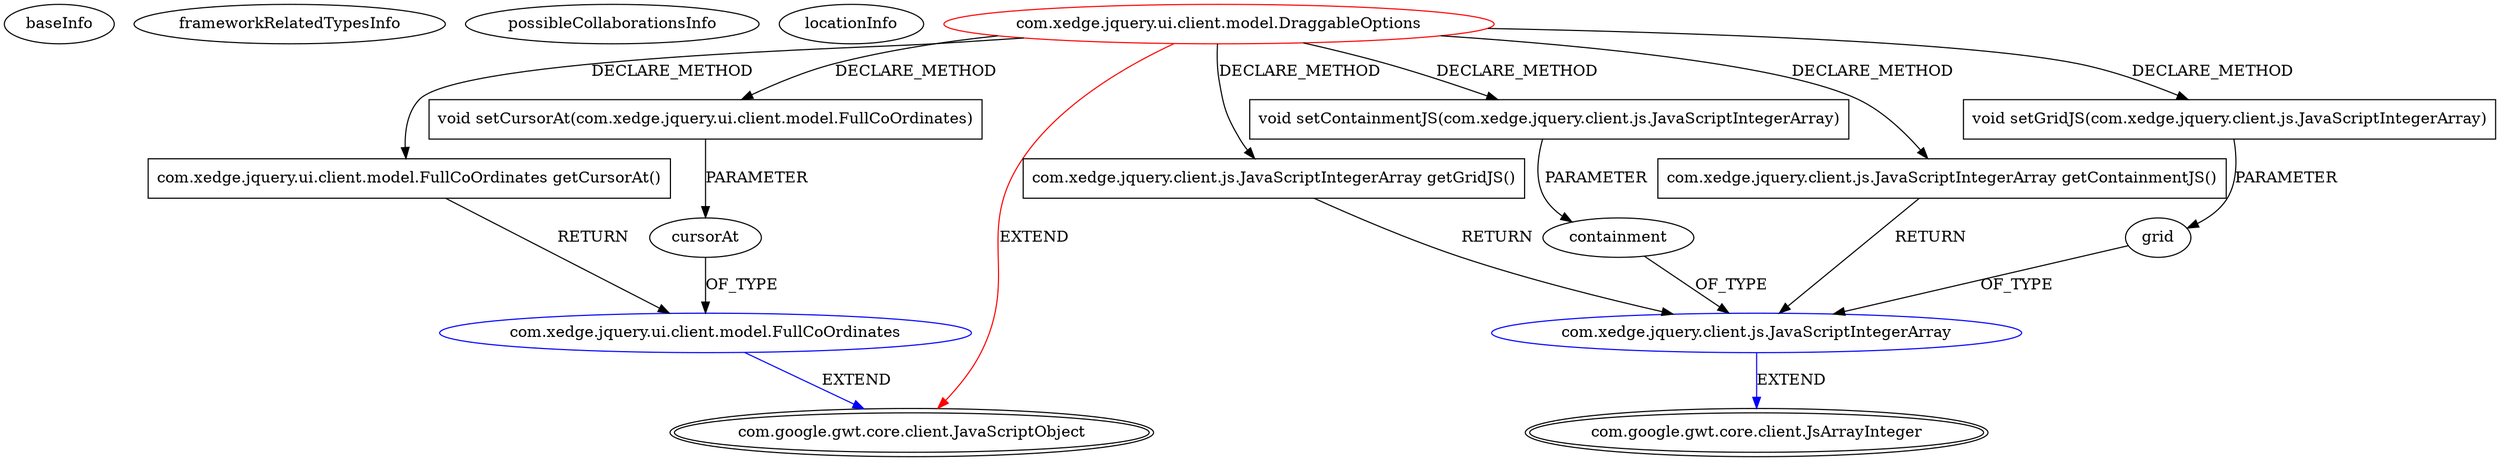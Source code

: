 digraph {
baseInfo[graphId=987,category="extension_graph",isAnonymous=false,possibleRelation=true]
frameworkRelatedTypesInfo[0="com.google.gwt.core.client.JavaScriptObject"]
possibleCollaborationsInfo[0="987~CLIENT_METHOD_DECLARATION-PARAMETER_DECLARATION-CLIENT_METHOD_DECLARATION-RETURN_TYPE-~com.google.gwt.core.client.JavaScriptObject ~com.google.gwt.core.client.JavaScriptObject ~false~false",1="987~CLIENT_METHOD_DECLARATION-RETURN_TYPE-CLIENT_METHOD_DECLARATION-PARAMETER_DECLARATION-CLIENT_METHOD_DECLARATION-RETURN_TYPE-CLIENT_METHOD_DECLARATION-PARAMETER_DECLARATION-~com.google.gwt.core.client.JavaScriptObject ~com.google.gwt.core.client.JsArrayInteger ~false~false"]
locationInfo[projectName="brychcy-gwt-jquery",filePath="/brychcy-gwt-jquery/gwt-jquery-master/src/com/xedge/jquery/ui/client/model/DraggableOptions.java",contextSignature="DraggableOptions",graphId="987"]
0[label="com.xedge.jquery.ui.client.model.DraggableOptions",vertexType="ROOT_CLIENT_CLASS_DECLARATION",isFrameworkType=false,color=red]
1[label="com.google.gwt.core.client.JavaScriptObject",vertexType="FRAMEWORK_CLASS_TYPE",isFrameworkType=true,peripheries=2]
26[label="void setContainmentJS(com.xedge.jquery.client.js.JavaScriptIntegerArray)",vertexType="CLIENT_METHOD_DECLARATION",isFrameworkType=false,shape=box]
27[label="containment",vertexType="PARAMETER_DECLARATION",isFrameworkType=false]
28[label="com.xedge.jquery.client.js.JavaScriptIntegerArray",vertexType="REFERENCE_CLIENT_CLASS_DECLARATION",isFrameworkType=false,color=blue]
29[label="com.google.gwt.core.client.JsArrayInteger",vertexType="FRAMEWORK_CLASS_TYPE",isFrameworkType=true,peripheries=2]
30[label="com.xedge.jquery.client.js.JavaScriptIntegerArray getContainmentJS()",vertexType="CLIENT_METHOD_DECLARATION",isFrameworkType=false,shape=box]
39[label="com.xedge.jquery.ui.client.model.FullCoOrdinates getCursorAt()",vertexType="CLIENT_METHOD_DECLARATION",isFrameworkType=false,shape=box]
40[label="com.xedge.jquery.ui.client.model.FullCoOrdinates",vertexType="REFERENCE_CLIENT_CLASS_DECLARATION",isFrameworkType=false,color=blue]
42[label="void setCursorAt(com.xedge.jquery.ui.client.model.FullCoOrdinates)",vertexType="CLIENT_METHOD_DECLARATION",isFrameworkType=false,shape=box]
43[label="cursorAt",vertexType="PARAMETER_DECLARATION",isFrameworkType=false]
49[label="void setGridJS(com.xedge.jquery.client.js.JavaScriptIntegerArray)",vertexType="CLIENT_METHOD_DECLARATION",isFrameworkType=false,shape=box]
50[label="grid",vertexType="PARAMETER_DECLARATION",isFrameworkType=false]
52[label="com.xedge.jquery.client.js.JavaScriptIntegerArray getGridJS()",vertexType="CLIENT_METHOD_DECLARATION",isFrameworkType=false,shape=box]
0->1[label="EXTEND",color=red]
0->26[label="DECLARE_METHOD"]
28->29[label="EXTEND",color=blue]
27->28[label="OF_TYPE"]
26->27[label="PARAMETER"]
0->30[label="DECLARE_METHOD"]
30->28[label="RETURN"]
0->39[label="DECLARE_METHOD"]
40->1[label="EXTEND",color=blue]
39->40[label="RETURN"]
0->42[label="DECLARE_METHOD"]
43->40[label="OF_TYPE"]
42->43[label="PARAMETER"]
0->49[label="DECLARE_METHOD"]
50->28[label="OF_TYPE"]
49->50[label="PARAMETER"]
0->52[label="DECLARE_METHOD"]
52->28[label="RETURN"]
}
